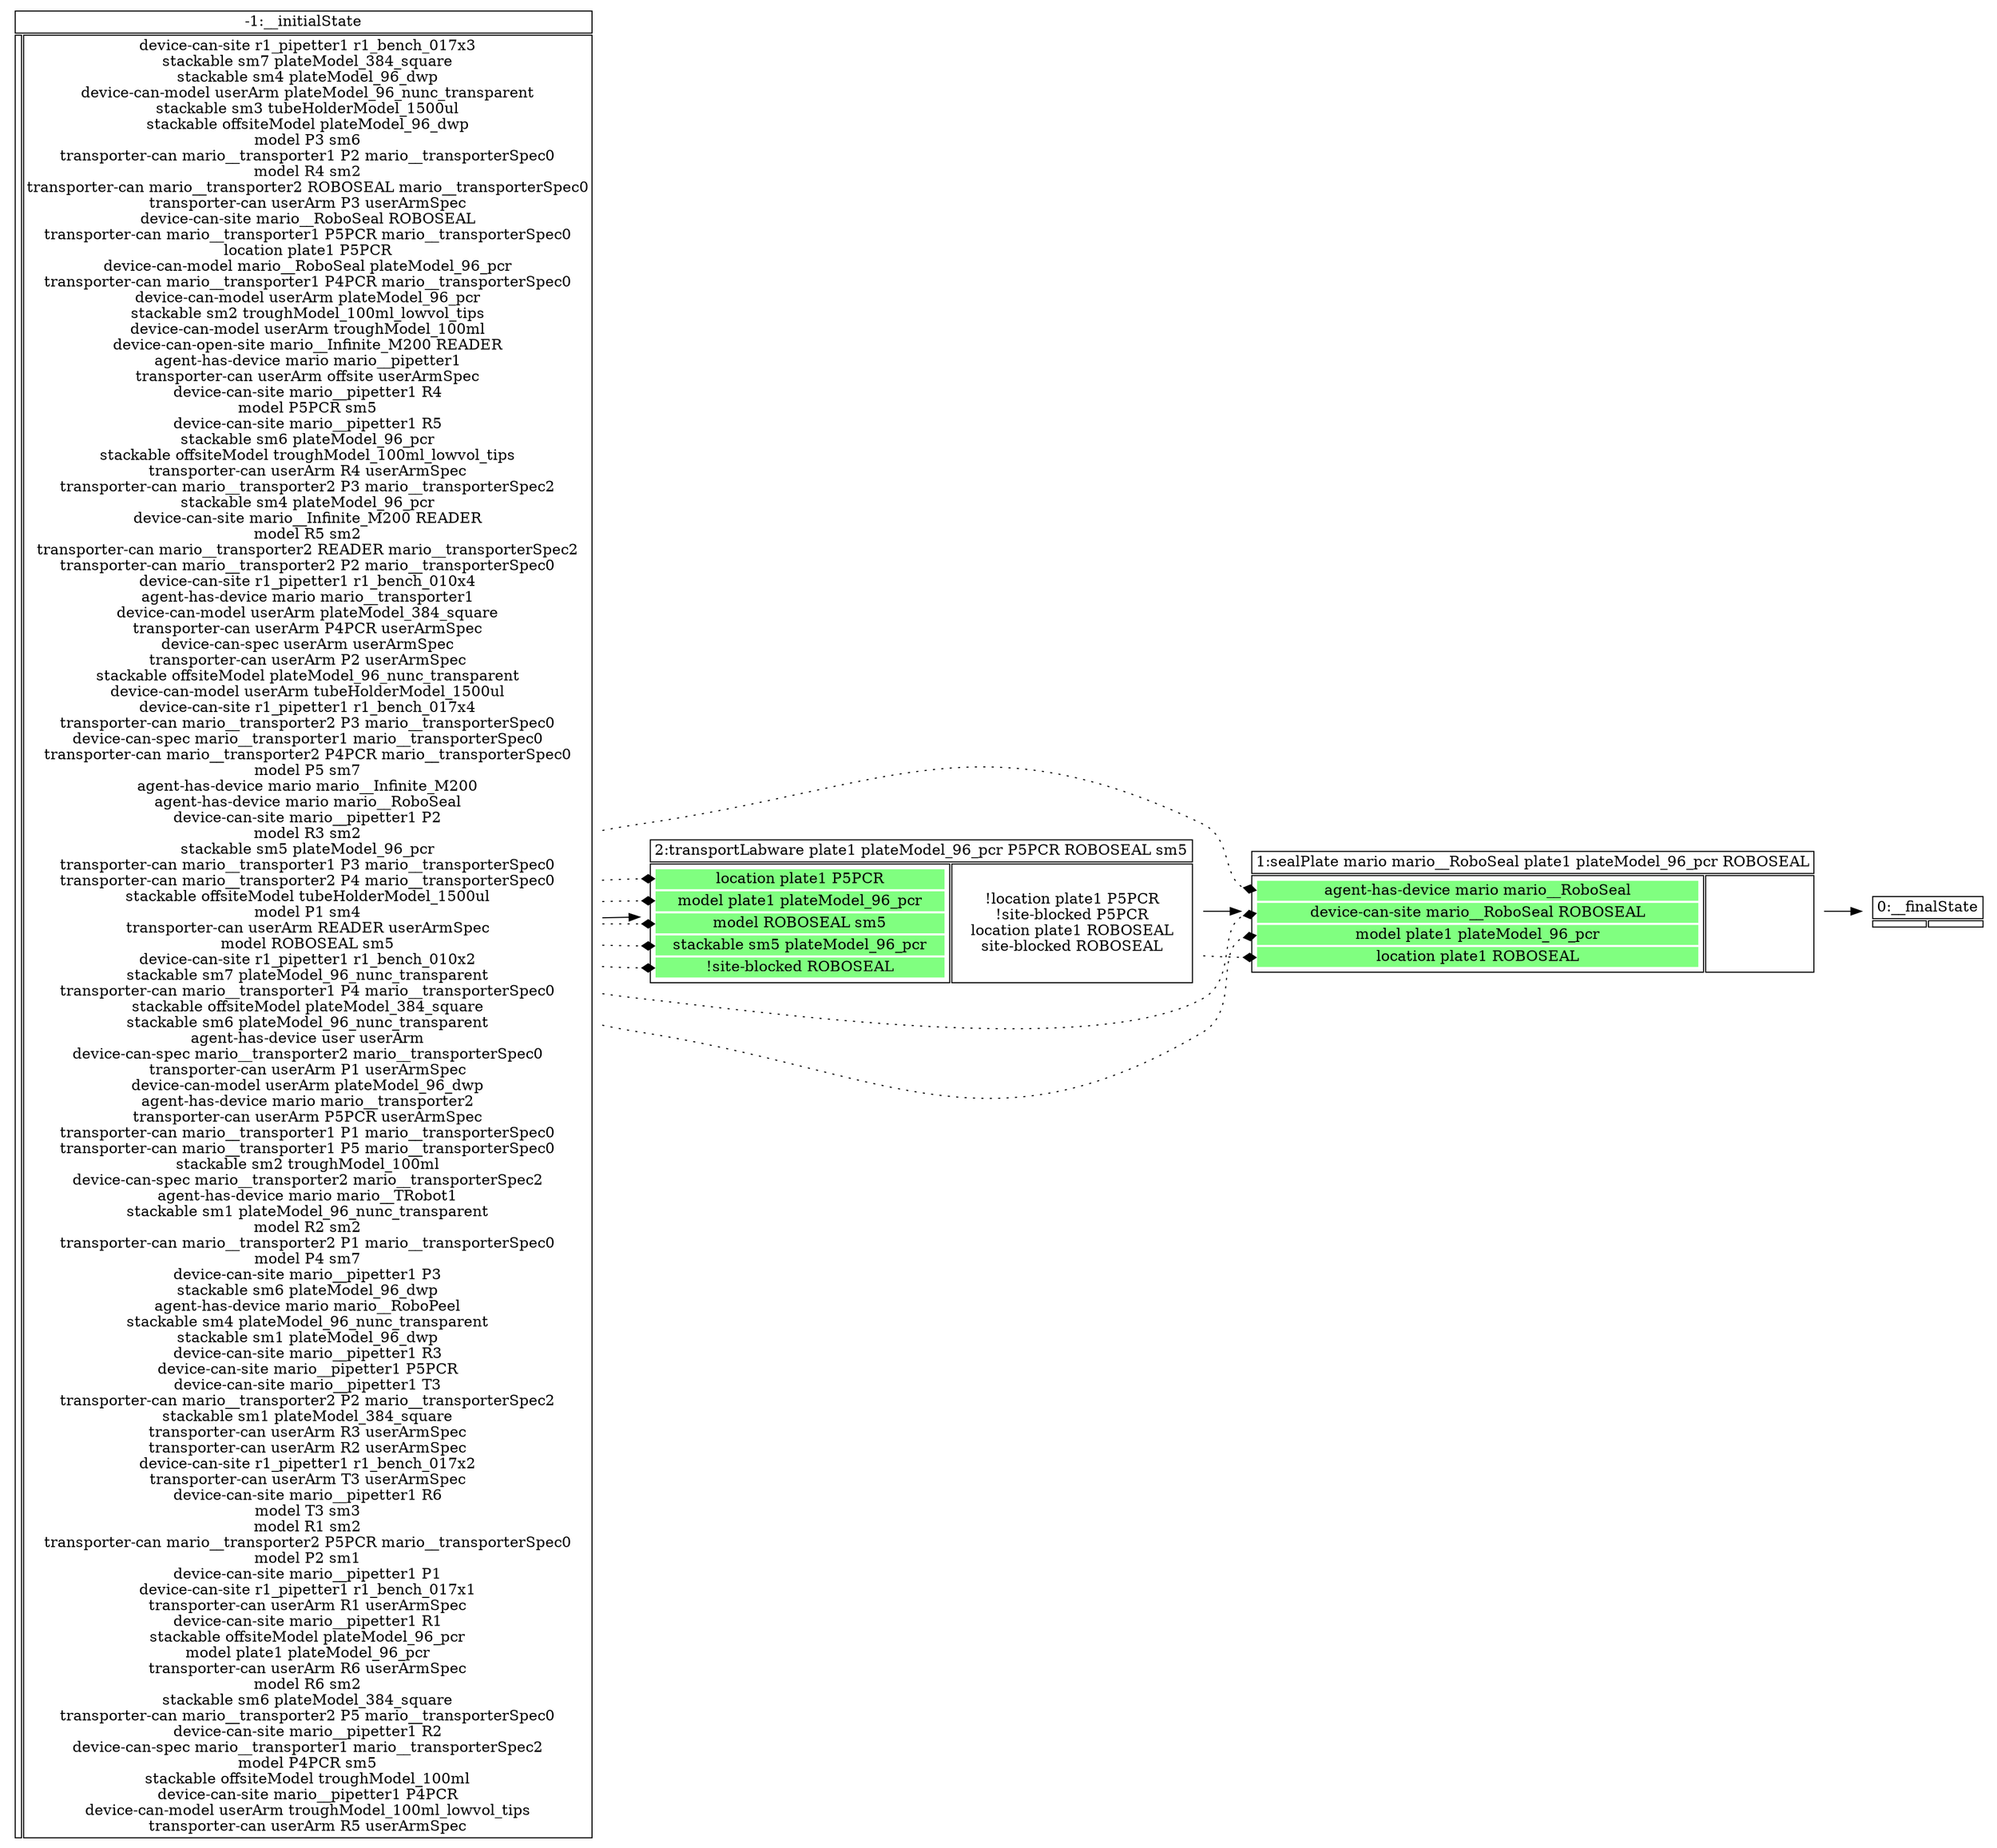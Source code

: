 digraph partialPlan {
	rankdir=LR;
	node [shape=plaintext];
	action0 [label=<<table border="0" cellborder="1"><tr><td colspan="2">-1:__initialState</td></tr><tr><td></td><td>device-can-site r1_pipetter1 r1_bench_017x3<br/>stackable sm7 plateModel_384_square<br/>stackable sm4 plateModel_96_dwp<br/>device-can-model userArm plateModel_96_nunc_transparent<br/>stackable sm3 tubeHolderModel_1500ul<br/>stackable offsiteModel plateModel_96_dwp<br/>model P3 sm6<br/>transporter-can mario__transporter1 P2 mario__transporterSpec0<br/>model R4 sm2<br/>transporter-can mario__transporter2 ROBOSEAL mario__transporterSpec0<br/>transporter-can userArm P3 userArmSpec<br/>device-can-site mario__RoboSeal ROBOSEAL<br/>transporter-can mario__transporter1 P5PCR mario__transporterSpec0<br/>location plate1 P5PCR<br/>device-can-model mario__RoboSeal plateModel_96_pcr<br/>transporter-can mario__transporter1 P4PCR mario__transporterSpec0<br/>device-can-model userArm plateModel_96_pcr<br/>stackable sm2 troughModel_100ml_lowvol_tips<br/>device-can-model userArm troughModel_100ml<br/>device-can-open-site mario__Infinite_M200 READER<br/>agent-has-device mario mario__pipetter1<br/>transporter-can userArm offsite userArmSpec<br/>device-can-site mario__pipetter1 R4<br/>model P5PCR sm5<br/>device-can-site mario__pipetter1 R5<br/>stackable sm6 plateModel_96_pcr<br/>stackable offsiteModel troughModel_100ml_lowvol_tips<br/>transporter-can userArm R4 userArmSpec<br/>transporter-can mario__transporter2 P3 mario__transporterSpec2<br/>stackable sm4 plateModel_96_pcr<br/>device-can-site mario__Infinite_M200 READER<br/>model R5 sm2<br/>transporter-can mario__transporter2 READER mario__transporterSpec2<br/>transporter-can mario__transporter2 P2 mario__transporterSpec0<br/>device-can-site r1_pipetter1 r1_bench_010x4<br/>agent-has-device mario mario__transporter1<br/>device-can-model userArm plateModel_384_square<br/>transporter-can userArm P4PCR userArmSpec<br/>device-can-spec userArm userArmSpec<br/>transporter-can userArm P2 userArmSpec<br/>stackable offsiteModel plateModel_96_nunc_transparent<br/>device-can-model userArm tubeHolderModel_1500ul<br/>device-can-site r1_pipetter1 r1_bench_017x4<br/>transporter-can mario__transporter2 P3 mario__transporterSpec0<br/>device-can-spec mario__transporter1 mario__transporterSpec0<br/>transporter-can mario__transporter2 P4PCR mario__transporterSpec0<br/>model P5 sm7<br/>agent-has-device mario mario__Infinite_M200<br/>agent-has-device mario mario__RoboSeal<br/>device-can-site mario__pipetter1 P2<br/>model R3 sm2<br/>stackable sm5 plateModel_96_pcr<br/>transporter-can mario__transporter1 P3 mario__transporterSpec0<br/>transporter-can mario__transporter2 P4 mario__transporterSpec0<br/>stackable offsiteModel tubeHolderModel_1500ul<br/>model P1 sm4<br/>transporter-can userArm READER userArmSpec<br/>model ROBOSEAL sm5<br/>device-can-site r1_pipetter1 r1_bench_010x2<br/>stackable sm7 plateModel_96_nunc_transparent<br/>transporter-can mario__transporter1 P4 mario__transporterSpec0<br/>stackable offsiteModel plateModel_384_square<br/>stackable sm6 plateModel_96_nunc_transparent<br/>agent-has-device user userArm<br/>device-can-spec mario__transporter2 mario__transporterSpec0<br/>transporter-can userArm P1 userArmSpec<br/>device-can-model userArm plateModel_96_dwp<br/>agent-has-device mario mario__transporter2<br/>transporter-can userArm P5PCR userArmSpec<br/>transporter-can mario__transporter1 P1 mario__transporterSpec0<br/>transporter-can mario__transporter1 P5 mario__transporterSpec0<br/>stackable sm2 troughModel_100ml<br/>device-can-spec mario__transporter2 mario__transporterSpec2<br/>agent-has-device mario mario__TRobot1<br/>stackable sm1 plateModel_96_nunc_transparent<br/>model R2 sm2<br/>transporter-can mario__transporter2 P1 mario__transporterSpec0<br/>model P4 sm7<br/>device-can-site mario__pipetter1 P3<br/>stackable sm6 plateModel_96_dwp<br/>agent-has-device mario mario__RoboPeel<br/>stackable sm4 plateModel_96_nunc_transparent<br/>stackable sm1 plateModel_96_dwp<br/>device-can-site mario__pipetter1 R3<br/>device-can-site mario__pipetter1 P5PCR<br/>device-can-site mario__pipetter1 T3<br/>transporter-can mario__transporter2 P2 mario__transporterSpec2<br/>stackable sm1 plateModel_384_square<br/>transporter-can userArm R3 userArmSpec<br/>transporter-can userArm R2 userArmSpec<br/>device-can-site r1_pipetter1 r1_bench_017x2<br/>transporter-can userArm T3 userArmSpec<br/>device-can-site mario__pipetter1 R6<br/>model T3 sm3<br/>model R1 sm2<br/>transporter-can mario__transporter2 P5PCR mario__transporterSpec0<br/>model P2 sm1<br/>device-can-site mario__pipetter1 P1<br/>device-can-site r1_pipetter1 r1_bench_017x1<br/>transporter-can userArm R1 userArmSpec<br/>device-can-site mario__pipetter1 R1<br/>stackable offsiteModel plateModel_96_pcr<br/>model plate1 plateModel_96_pcr<br/>transporter-can userArm R6 userArmSpec<br/>model R6 sm2<br/>stackable sm6 plateModel_384_square<br/>transporter-can mario__transporter2 P5 mario__transporterSpec0<br/>device-can-site mario__pipetter1 R2<br/>device-can-spec mario__transporter1 mario__transporterSpec2<br/>model P4PCR sm5<br/>stackable offsiteModel troughModel_100ml<br/>device-can-site mario__pipetter1 P4PCR<br/>device-can-model userArm troughModel_100ml_lowvol_tips<br/>transporter-can userArm R5 userArmSpec</td></tr></table>>];
	action1 [label=<<table border="0" cellborder="1"><tr><td colspan="2">0:__finalState</td></tr><tr><td></td><td></td></tr></table>>];
	action2 [label=<<table border="0" cellborder="1"><tr><td colspan="2">1:sealPlate mario mario__RoboSeal plate1 plateModel_96_pcr ROBOSEAL</td></tr><tr><td><table border="0"><tr><td port="0" bgcolor="#80ff80">agent-has-device mario mario__RoboSeal</td></tr><tr><td port="1" bgcolor="#80ff80">device-can-site mario__RoboSeal ROBOSEAL</td></tr><tr><td port="2" bgcolor="#80ff80">model plate1 plateModel_96_pcr</td></tr><tr><td port="3" bgcolor="#80ff80">location plate1 ROBOSEAL</td></tr></table></td><td></td></tr></table>>];
	action3 [label=<<table border="0" cellborder="1"><tr><td colspan="2">2:transportLabware plate1 plateModel_96_pcr P5PCR ROBOSEAL sm5</td></tr><tr><td><table border="0"><tr><td port="0" bgcolor="#80ff80">location plate1 P5PCR</td></tr><tr><td port="1" bgcolor="#80ff80">model plate1 plateModel_96_pcr</td></tr><tr><td port="2" bgcolor="#80ff80">model ROBOSEAL sm5</td></tr><tr><td port="3" bgcolor="#80ff80">stackable sm5 plateModel_96_pcr</td></tr><tr><td port="4" bgcolor="#80ff80">!site-blocked ROBOSEAL</td></tr></table></td><td>!location plate1 P5PCR<br/>!site-blocked P5PCR<br/>location plate1 ROBOSEAL<br/>site-blocked ROBOSEAL</td></tr></table>>];
	action2 -> action1;
	action3 -> action2;
	action0 -> action3;
	action0 -> action2:0 [style=dotted arrowhead=diamond];
	action0 -> action2:1 [style=dotted arrowhead=diamond];
	action0 -> action3:4 [style=dotted arrowhead=diamond];
	action0 -> action3:1 [style=dotted arrowhead=diamond];
	action3 -> action2:3 [style=dotted arrowhead=diamond];
	action0 -> action2:2 [style=dotted arrowhead=diamond];
	action0 -> action3:2 [style=dotted arrowhead=diamond];
	action0 -> action3:0 [style=dotted arrowhead=diamond];
	action0 -> action3:3 [style=dotted arrowhead=diamond];
}